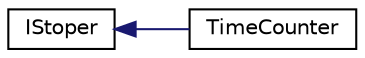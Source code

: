 digraph G
{
  edge [fontname="Helvetica",fontsize="10",labelfontname="Helvetica",labelfontsize="10"];
  node [fontname="Helvetica",fontsize="10",shape=record];
  rankdir="LR";
  Node1 [label="IStoper",height=0.2,width=0.4,color="black", fillcolor="white", style="filled",URL="$class_i_stoper.html"];
  Node1 -> Node2 [dir="back",color="midnightblue",fontsize="10",style="solid",fontname="Helvetica"];
  Node2 [label="TimeCounter",height=0.2,width=0.4,color="black", fillcolor="white", style="filled",URL="$class_time_counter.html"];
}
